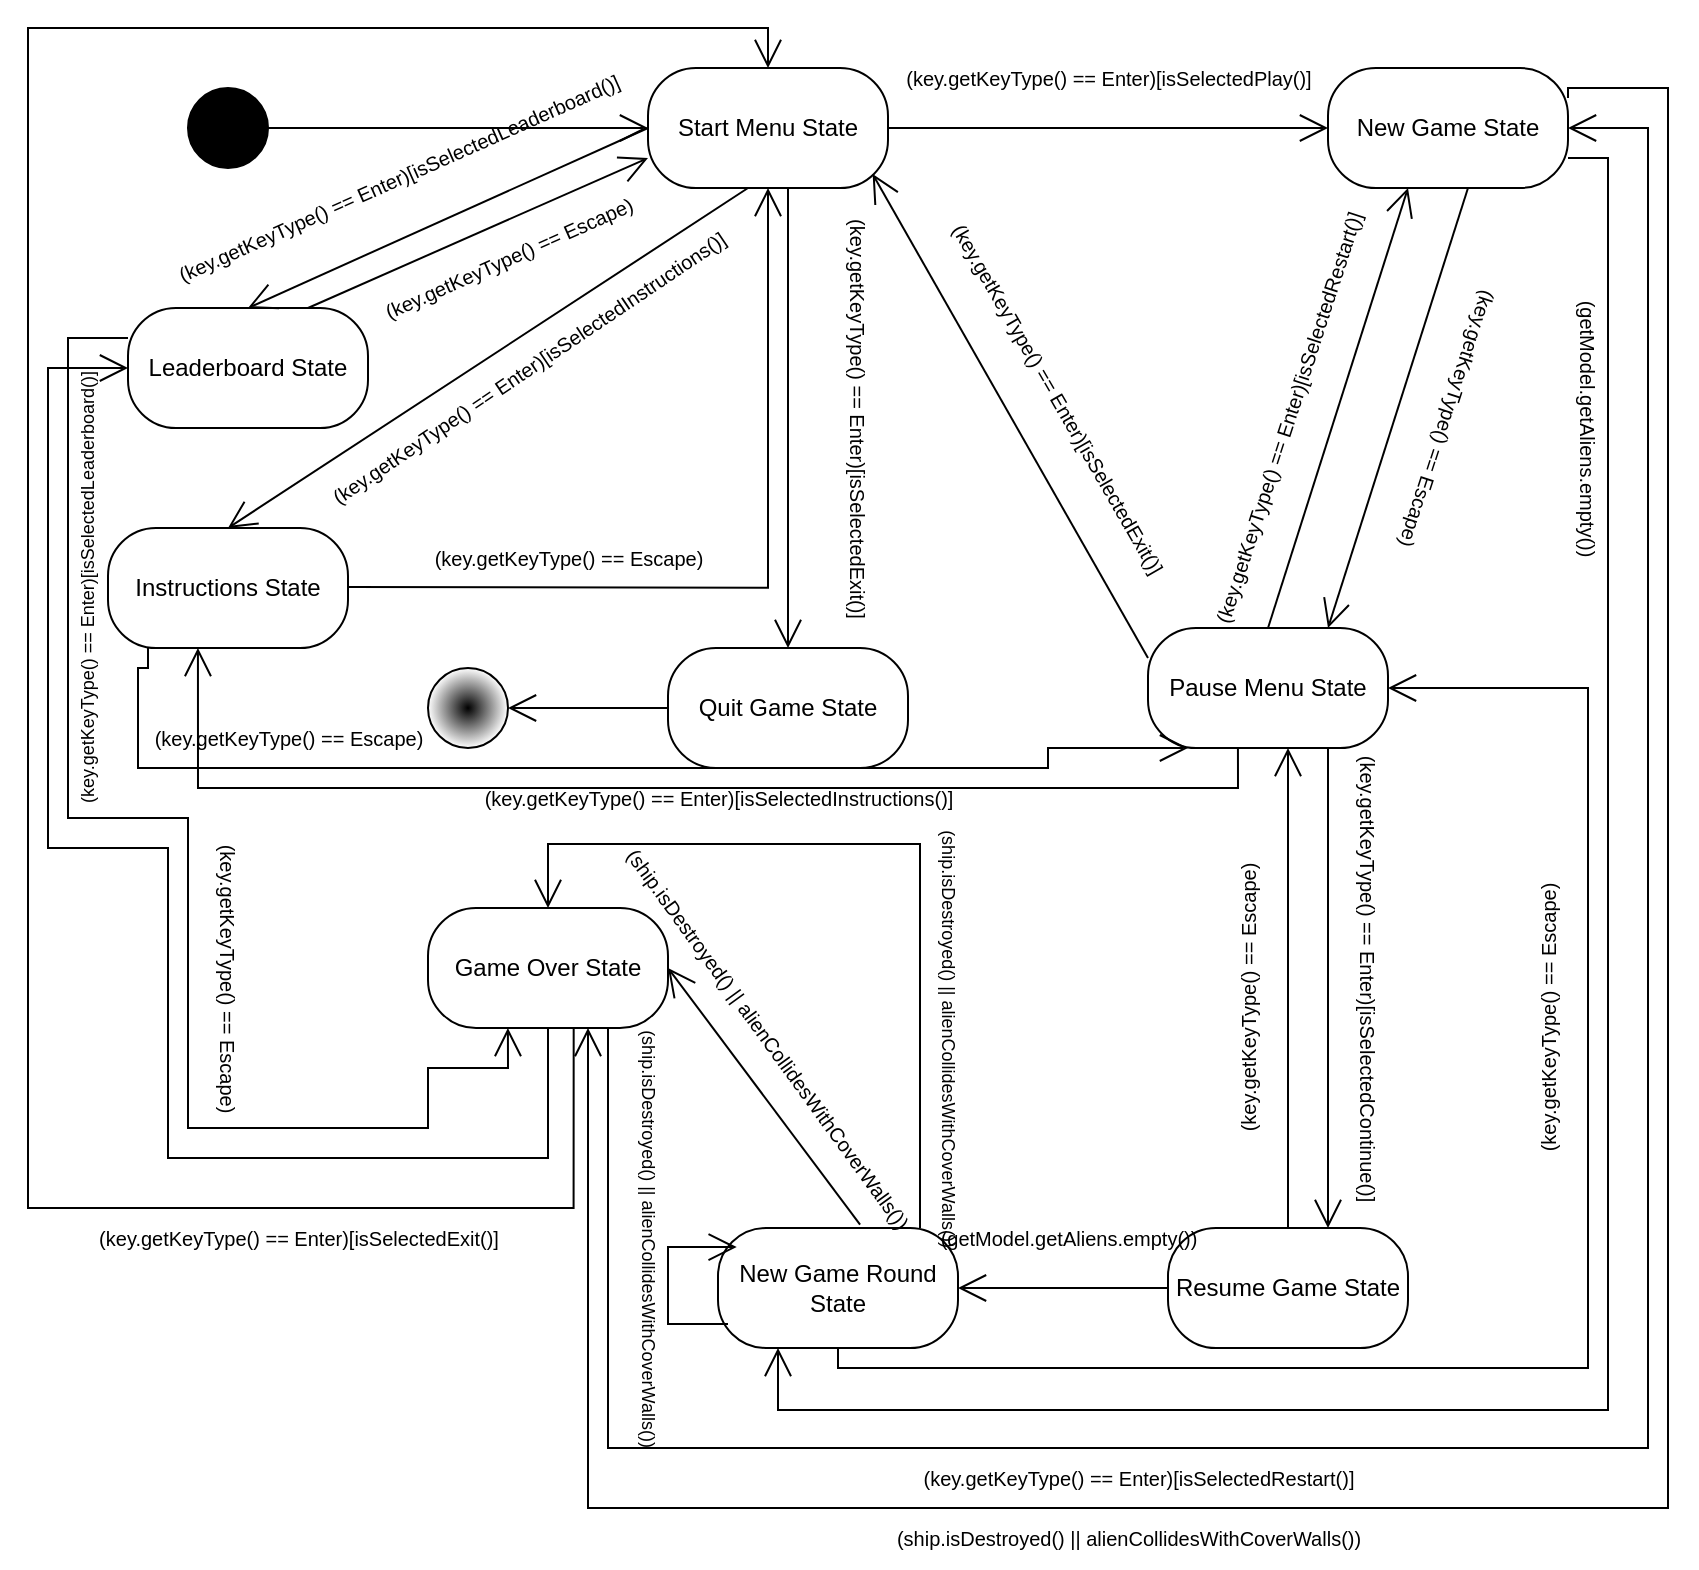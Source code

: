 <mxfile version="22.1.11" type="onedrive">
  <diagram name="Page-1" id="2YBvvXClWsGukQMizWep">
    <mxGraphModel dx="1500" dy="1857" grid="1" gridSize="10" guides="1" tooltips="1" connect="1" arrows="1" fold="1" page="1" pageScale="1" pageWidth="850" pageHeight="1100" background="#ffffff" math="0" shadow="0">
      <root>
        <mxCell id="0" />
        <mxCell id="1" parent="0" />
        <mxCell id="rudS7JQdlaALNOf9174r-44" value="" style="endArrow=open;endFill=1;endSize=12;html=1;rounded=0;exitX=0.75;exitY=1;exitDx=0;exitDy=0;edgeStyle=orthogonalEdgeStyle;elbow=vertical;entryX=1;entryY=0.5;entryDx=0;entryDy=0;" parent="1" source="rudS7JQdlaALNOf9174r-38" target="rudS7JQdlaALNOf9174r-2" edge="1">
          <mxGeometry width="160" relative="1" as="geometry">
            <mxPoint x="400" y="778" as="sourcePoint" />
            <mxPoint x="830" y="60" as="targetPoint" />
            <Array as="points">
              <mxPoint x="310" y="720" />
              <mxPoint x="830" y="720" />
              <mxPoint x="830" y="60" />
            </Array>
          </mxGeometry>
        </mxCell>
        <mxCell id="rudS7JQdlaALNOf9174r-42" value="" style="endArrow=open;endFill=1;endSize=12;html=1;rounded=0;exitX=0.607;exitY=1.007;exitDx=0;exitDy=0;exitPerimeter=0;edgeStyle=orthogonalEdgeStyle;entryX=0.5;entryY=0;entryDx=0;entryDy=0;" parent="1" source="rudS7JQdlaALNOf9174r-38" target="rudS7JQdlaALNOf9174r-1" edge="1">
          <mxGeometry width="160" relative="1" as="geometry">
            <mxPoint x="300.28" y="510.0" as="sourcePoint" />
            <mxPoint x="390" y="10" as="targetPoint" />
            <Array as="points">
              <mxPoint x="293" y="600" />
              <mxPoint x="20" y="600" />
              <mxPoint x="20" y="10" />
              <mxPoint x="390" y="10" />
            </Array>
          </mxGeometry>
        </mxCell>
        <mxCell id="rudS7JQdlaALNOf9174r-1" value="Start Menu State" style="rounded=1;whiteSpace=wrap;html=1;perimeter=rectanglePerimeter;arcSize=40;" parent="1" vertex="1">
          <mxGeometry x="330" y="30" width="120" height="60" as="geometry" />
        </mxCell>
        <mxCell id="rudS7JQdlaALNOf9174r-2" value="New Game State" style="rounded=1;whiteSpace=wrap;html=1;arcSize=40;" parent="1" vertex="1">
          <mxGeometry x="670" y="30" width="120" height="60" as="geometry" />
        </mxCell>
        <mxCell id="rudS7JQdlaALNOf9174r-3" value="" style="endArrow=open;endFill=1;endSize=12;html=1;rounded=0;entryX=0;entryY=0.5;entryDx=0;entryDy=0;" parent="1" source="rudS7JQdlaALNOf9174r-1" target="rudS7JQdlaALNOf9174r-2" edge="1">
          <mxGeometry width="160" relative="1" as="geometry">
            <mxPoint x="330" y="169.5" as="sourcePoint" />
            <mxPoint x="490" y="169.5" as="targetPoint" />
          </mxGeometry>
        </mxCell>
        <mxCell id="rudS7JQdlaALNOf9174r-4" value="&lt;font style=&quot;font-size: 10px;&quot;&gt;(key.getKeyType() == Enter)[isSelectedPlay()]&lt;/font&gt;" style="text;html=1;align=center;verticalAlign=middle;resizable=0;points=[];autosize=1;strokeColor=none;fillColor=none;" parent="1" vertex="1">
          <mxGeometry x="440" y="20" width="240" height="30" as="geometry" />
        </mxCell>
        <mxCell id="rudS7JQdlaALNOf9174r-6" value="Pause Menu State" style="rounded=1;whiteSpace=wrap;html=1;perimeter=rectanglePerimeter;arcSize=40;" parent="1" vertex="1">
          <mxGeometry x="580" y="310" width="120" height="60" as="geometry" />
        </mxCell>
        <mxCell id="rudS7JQdlaALNOf9174r-7" value="Leaderboard State" style="rounded=1;whiteSpace=wrap;html=1;perimeter=rectanglePerimeter;arcSize=40;" parent="1" vertex="1">
          <mxGeometry x="70" y="150" width="120" height="60" as="geometry" />
        </mxCell>
        <mxCell id="rudS7JQdlaALNOf9174r-8" value="" style="endArrow=open;endFill=1;endSize=12;html=1;rounded=0;entryX=0.5;entryY=0;entryDx=0;entryDy=0;exitX=0;exitY=0.5;exitDx=0;exitDy=0;" parent="1" source="rudS7JQdlaALNOf9174r-1" target="rudS7JQdlaALNOf9174r-7" edge="1">
          <mxGeometry width="160" relative="1" as="geometry">
            <mxPoint x="310" y="60" as="sourcePoint" />
            <mxPoint x="160" y="140.0" as="targetPoint" />
          </mxGeometry>
        </mxCell>
        <mxCell id="rudS7JQdlaALNOf9174r-11" value="Instructions State" style="rounded=1;whiteSpace=wrap;html=1;perimeter=rectanglePerimeter;arcSize=40;" parent="1" vertex="1">
          <mxGeometry x="60" y="260" width="120" height="60" as="geometry" />
        </mxCell>
        <mxCell id="rudS7JQdlaALNOf9174r-9" value="&lt;font style=&quot;font-size: 10px;&quot;&gt;(key.getKeyType() == Enter)[isSelectedLeaderboard()]&lt;/font&gt;" style="text;html=1;align=center;verticalAlign=middle;resizable=0;points=[];autosize=1;strokeColor=none;fillColor=none;rotation=336;" parent="1" vertex="1">
          <mxGeometry x="70" y="70" width="270" height="30" as="geometry" />
        </mxCell>
        <mxCell id="rudS7JQdlaALNOf9174r-12" value="" style="endArrow=open;endFill=1;endSize=12;html=1;rounded=0;entryX=0.5;entryY=0;entryDx=0;entryDy=0;" parent="1" target="rudS7JQdlaALNOf9174r-11" edge="1">
          <mxGeometry width="160" relative="1" as="geometry">
            <mxPoint x="380" y="90" as="sourcePoint" />
            <mxPoint x="200" y="180" as="targetPoint" />
          </mxGeometry>
        </mxCell>
        <mxCell id="rudS7JQdlaALNOf9174r-13" value="&lt;font style=&quot;font-size: 10px;&quot;&gt;(key.getKeyType() == Enter)[isSelectedInstructions()]&lt;/font&gt;" style="text;html=1;align=center;verticalAlign=middle;resizable=0;points=[];autosize=1;strokeColor=none;fillColor=none;rotation=326;" parent="1" vertex="1">
          <mxGeometry x="135" y="165" width="270" height="30" as="geometry" />
        </mxCell>
        <mxCell id="rudS7JQdlaALNOf9174r-15" value="Quit Game State" style="rounded=1;whiteSpace=wrap;html=1;perimeter=rectanglePerimeter;arcSize=40;" parent="1" vertex="1">
          <mxGeometry x="340" y="320" width="120" height="60" as="geometry" />
        </mxCell>
        <mxCell id="rudS7JQdlaALNOf9174r-16" value="" style="endArrow=open;endFill=1;endSize=12;html=1;rounded=0;entryX=0.5;entryY=0;entryDx=0;entryDy=0;" parent="1" target="rudS7JQdlaALNOf9174r-15" edge="1">
          <mxGeometry width="160" relative="1" as="geometry">
            <mxPoint x="400" y="90" as="sourcePoint" />
            <mxPoint x="380" y="255" as="targetPoint" />
          </mxGeometry>
        </mxCell>
        <mxCell id="rudS7JQdlaALNOf9174r-18" value="&lt;font style=&quot;font-size: 10px;&quot;&gt;(key.getKeyType() == Enter)[isSelectedExit()]&lt;/font&gt;" style="text;html=1;align=center;verticalAlign=middle;resizable=0;points=[];autosize=1;strokeColor=none;fillColor=none;rotation=90;" parent="1" vertex="1">
          <mxGeometry x="320" y="190" width="230" height="30" as="geometry" />
        </mxCell>
        <mxCell id="rudS7JQdlaALNOf9174r-19" value="" style="endArrow=open;endFill=1;endSize=12;html=1;rounded=0;entryX=0.75;entryY=0;entryDx=0;entryDy=0;exitX=0.25;exitY=1;exitDx=0;exitDy=0;" parent="1" target="rudS7JQdlaALNOf9174r-6" edge="1">
          <mxGeometry width="160" relative="1" as="geometry">
            <mxPoint x="740" y="90" as="sourcePoint" />
            <mxPoint x="680" y="270.0" as="targetPoint" />
          </mxGeometry>
        </mxCell>
        <mxCell id="rudS7JQdlaALNOf9174r-20" value="&lt;font style=&quot;font-size: 10px;&quot;&gt;(key.getKeyType() == Escape)&lt;/font&gt;" style="text;html=1;align=center;verticalAlign=middle;resizable=0;points=[];autosize=1;strokeColor=none;fillColor=none;rotation=108;" parent="1" vertex="1">
          <mxGeometry x="650" y="190" width="160" height="30" as="geometry" />
        </mxCell>
        <mxCell id="rudS7JQdlaALNOf9174r-22" value="&lt;font style=&quot;font-size: 10px;&quot;&gt;(key.getKeyType() == Enter)[isSelectedRestart()]&lt;/font&gt;" style="text;html=1;align=center;verticalAlign=middle;resizable=0;points=[];autosize=1;strokeColor=none;fillColor=none;rotation=288;" parent="1" vertex="1">
          <mxGeometry x="525" y="190" width="250" height="30" as="geometry" />
        </mxCell>
        <mxCell id="rudS7JQdlaALNOf9174r-23" value="" style="endArrow=open;endFill=1;endSize=12;html=1;rounded=0;entryX=0.5;entryY=1;entryDx=0;entryDy=0;exitX=0.5;exitY=0;exitDx=0;exitDy=0;" parent="1" source="rudS7JQdlaALNOf9174r-6" edge="1">
          <mxGeometry width="160" relative="1" as="geometry">
            <mxPoint x="650" y="270.0" as="sourcePoint" />
            <mxPoint x="710" y="90" as="targetPoint" />
            <Array as="points" />
          </mxGeometry>
        </mxCell>
        <mxCell id="rudS7JQdlaALNOf9174r-24" value="" style="endArrow=open;endFill=1;endSize=12;html=1;rounded=0;entryX=0.936;entryY=0.884;entryDx=0;entryDy=0;exitX=0;exitY=0.25;exitDx=0;exitDy=0;entryPerimeter=0;" parent="1" source="rudS7JQdlaALNOf9174r-6" target="rudS7JQdlaALNOf9174r-1" edge="1">
          <mxGeometry width="160" relative="1" as="geometry">
            <mxPoint x="510" y="340" as="sourcePoint" />
            <mxPoint x="580" y="120" as="targetPoint" />
            <Array as="points" />
          </mxGeometry>
        </mxCell>
        <mxCell id="rudS7JQdlaALNOf9174r-25" value="&lt;font style=&quot;font-size: 10px;&quot;&gt;(key.getKeyType() == Enter)[isSelectedExit()]&lt;/font&gt;" style="text;html=1;align=center;verticalAlign=middle;resizable=0;points=[];autosize=1;strokeColor=none;fillColor=none;rotation=60;" parent="1" vertex="1">
          <mxGeometry x="420" y="180" width="230" height="30" as="geometry" />
        </mxCell>
        <mxCell id="rudS7JQdlaALNOf9174r-26" value="" style="endArrow=open;endFill=1;endSize=12;html=1;rounded=0;exitX=0.5;exitY=1;exitDx=0;exitDy=0;edgeStyle=orthogonalEdgeStyle;entryX=0.5;entryY=1;entryDx=0;entryDy=0;" parent="1" edge="1">
          <mxGeometry width="160" relative="1" as="geometry">
            <mxPoint x="624.97" y="370" as="sourcePoint" />
            <mxPoint x="104.97" y="320" as="targetPoint" />
            <Array as="points">
              <mxPoint x="625" y="390" />
              <mxPoint x="105" y="390" />
            </Array>
          </mxGeometry>
        </mxCell>
        <mxCell id="rudS7JQdlaALNOf9174r-27" value="&lt;font style=&quot;font-size: 10px;&quot;&gt;(key.getKeyType() == Enter)[isSelectedInstructions()]&lt;/font&gt;" style="text;html=1;align=center;verticalAlign=middle;resizable=0;points=[];autosize=1;strokeColor=none;fillColor=none;rotation=0;" parent="1" vertex="1">
          <mxGeometry x="230" y="380" width="270" height="30" as="geometry" />
        </mxCell>
        <mxCell id="rudS7JQdlaALNOf9174r-28" value="" style="endArrow=open;endFill=1;endSize=12;html=1;rounded=0;exitX=0.25;exitY=1;exitDx=0;exitDy=0;" parent="1" edge="1">
          <mxGeometry width="160" relative="1" as="geometry">
            <mxPoint x="670" y="370" as="sourcePoint" />
            <mxPoint x="670" y="610" as="targetPoint" />
          </mxGeometry>
        </mxCell>
        <mxCell id="rudS7JQdlaALNOf9174r-29" value="Resume Game State" style="rounded=1;whiteSpace=wrap;html=1;perimeter=rectanglePerimeter;arcSize=40;" parent="1" vertex="1">
          <mxGeometry x="590" y="610" width="120" height="60" as="geometry" />
        </mxCell>
        <mxCell id="rudS7JQdlaALNOf9174r-31" value="" style="endArrow=open;endFill=1;endSize=12;html=1;rounded=0;entryX=0.75;entryY=1;entryDx=0;entryDy=0;exitX=0.5;exitY=0;exitDx=0;exitDy=0;" parent="1" source="rudS7JQdlaALNOf9174r-29" edge="1">
          <mxGeometry width="160" relative="1" as="geometry">
            <mxPoint x="650.76" y="599.88" as="sourcePoint" />
            <mxPoint x="650" y="370" as="targetPoint" />
          </mxGeometry>
        </mxCell>
        <mxCell id="rudS7JQdlaALNOf9174r-32" value="&lt;font style=&quot;font-size: 10px;&quot;&gt;(key.getKeyType() == Enter)[isSelectedContinue()]&lt;/font&gt;" style="text;html=1;align=center;verticalAlign=middle;resizable=0;points=[];autosize=1;strokeColor=none;fillColor=none;rotation=90;" parent="1" vertex="1">
          <mxGeometry x="560" y="470" width="260" height="30" as="geometry" />
        </mxCell>
        <mxCell id="rudS7JQdlaALNOf9174r-33" value="&lt;font style=&quot;font-size: 10px;&quot;&gt;(key.getKeyType() == Escape)&lt;/font&gt;" style="text;html=1;align=center;verticalAlign=middle;resizable=0;points=[];autosize=1;strokeColor=none;fillColor=none;rotation=270;" parent="1" vertex="1">
          <mxGeometry x="550" y="480" width="160" height="30" as="geometry" />
        </mxCell>
        <mxCell id="rudS7JQdlaALNOf9174r-35" value="New Game Round State" style="rounded=1;whiteSpace=wrap;html=1;perimeter=rectanglePerimeter;arcSize=40;" parent="1" vertex="1">
          <mxGeometry x="365" y="610" width="120" height="60" as="geometry" />
        </mxCell>
        <mxCell id="rudS7JQdlaALNOf9174r-36" value="" style="endArrow=open;endFill=1;endSize=12;html=1;rounded=0;exitX=0.5;exitY=1;exitDx=0;exitDy=0;edgeStyle=orthogonalEdgeStyle;entryX=1;entryY=0.5;entryDx=0;entryDy=0;" parent="1" source="rudS7JQdlaALNOf9174r-35" target="rudS7JQdlaALNOf9174r-6" edge="1">
          <mxGeometry width="160" relative="1" as="geometry">
            <mxPoint x="330" y="800" as="sourcePoint" />
            <mxPoint x="800" y="530" as="targetPoint" />
            <Array as="points">
              <mxPoint x="425" y="680" />
              <mxPoint x="800" y="680" />
              <mxPoint x="800" y="340" />
            </Array>
          </mxGeometry>
        </mxCell>
        <mxCell id="rudS7JQdlaALNOf9174r-37" value="&lt;font style=&quot;font-size: 10px;&quot;&gt;(key.getKeyType() == Escape)&lt;/font&gt;" style="text;html=1;align=center;verticalAlign=middle;resizable=0;points=[];autosize=1;strokeColor=none;fillColor=none;rotation=270;" parent="1" vertex="1">
          <mxGeometry x="700" y="490" width="160" height="30" as="geometry" />
        </mxCell>
        <mxCell id="rudS7JQdlaALNOf9174r-38" value="Game Over State" style="rounded=1;whiteSpace=wrap;html=1;perimeter=rectanglePerimeter;arcSize=40;" parent="1" vertex="1">
          <mxGeometry x="220" y="450" width="120" height="60" as="geometry" />
        </mxCell>
        <mxCell id="rudS7JQdlaALNOf9174r-39" value="" style="endArrow=open;endFill=1;endSize=12;html=1;rounded=0;exitX=0.592;exitY=-0.028;exitDx=0;exitDy=0;entryX=0.75;entryY=1;entryDx=0;entryDy=0;exitPerimeter=0;" parent="1" source="rudS7JQdlaALNOf9174r-35" edge="1">
          <mxGeometry width="160" relative="1" as="geometry">
            <mxPoint x="515" y="580" as="sourcePoint" />
            <mxPoint x="340" y="480" as="targetPoint" />
          </mxGeometry>
        </mxCell>
        <mxCell id="rudS7JQdlaALNOf9174r-41" value="" style="endArrow=open;endFill=1;endSize=12;html=1;rounded=0;exitX=0.5;exitY=1;exitDx=0;exitDy=0;edgeStyle=orthogonalEdgeStyle;entryX=0;entryY=0.5;entryDx=0;entryDy=0;" parent="1" source="rudS7JQdlaALNOf9174r-38" target="rudS7JQdlaALNOf9174r-7" edge="1">
          <mxGeometry width="160" relative="1" as="geometry">
            <mxPoint x="275" y="650" as="sourcePoint" />
            <mxPoint x="50" y="180" as="targetPoint" />
            <Array as="points">
              <mxPoint x="280" y="575" />
              <mxPoint x="90" y="575" />
              <mxPoint x="90" y="420" />
              <mxPoint x="30" y="420" />
              <mxPoint x="30" y="180" />
            </Array>
          </mxGeometry>
        </mxCell>
        <mxCell id="rudS7JQdlaALNOf9174r-46" value="&lt;font style=&quot;font-size: 10px;&quot;&gt;(key.getKeyType() == Enter)[isSelectedRestart()]&lt;/font&gt;" style="text;html=1;align=center;verticalAlign=middle;resizable=0;points=[];autosize=1;strokeColor=none;fillColor=none;rotation=0;" parent="1" vertex="1">
          <mxGeometry x="450" y="720" width="250" height="30" as="geometry" />
        </mxCell>
        <mxCell id="rudS7JQdlaALNOf9174r-47" value="&lt;font style=&quot;font-size: 10px;&quot;&gt;(key.getKeyType() == Enter)[isSelectedExit()]&lt;/font&gt;" style="text;html=1;align=center;verticalAlign=middle;resizable=0;points=[];autosize=1;strokeColor=none;fillColor=none;rotation=0;" parent="1" vertex="1">
          <mxGeometry x="40" y="600" width="230" height="30" as="geometry" />
        </mxCell>
        <mxCell id="rudS7JQdlaALNOf9174r-48" value="" style="endArrow=open;endFill=1;endSize=12;html=1;rounded=0;exitX=0;exitY=0.5;exitDx=0;exitDy=0;" parent="1" source="rudS7JQdlaALNOf9174r-29" edge="1">
          <mxGeometry width="160" relative="1" as="geometry">
            <mxPoint x="633" y="660" as="sourcePoint" />
            <mxPoint x="485" y="640" as="targetPoint" />
          </mxGeometry>
        </mxCell>
        <mxCell id="rudS7JQdlaALNOf9174r-49" value="&lt;font style=&quot;font-size: 10px;&quot;&gt;(getModel.getAliens.empty())&lt;/font&gt;" style="text;html=1;align=center;verticalAlign=middle;resizable=0;points=[];autosize=1;strokeColor=none;fillColor=none;rotation=0;" parent="1" vertex="1">
          <mxGeometry x="460" y="600" width="160" height="30" as="geometry" />
        </mxCell>
        <mxCell id="rudS7JQdlaALNOf9174r-50" value="&lt;font style=&quot;font-size: 10px;&quot;&gt;(getModel.getAliens.empty())&lt;/font&gt;" style="text;html=1;align=center;verticalAlign=middle;resizable=0;points=[];autosize=1;strokeColor=none;fillColor=none;rotation=90;" parent="1" vertex="1">
          <mxGeometry x="720" y="195" width="160" height="30" as="geometry" />
        </mxCell>
        <mxCell id="rudS7JQdlaALNOf9174r-52" value="" style="endArrow=open;endFill=1;endSize=12;html=1;rounded=0;edgeStyle=orthogonalEdgeStyle;elbow=vertical;entryX=0.25;entryY=1;entryDx=0;entryDy=0;" parent="1" target="rudS7JQdlaALNOf9174r-35" edge="1">
          <mxGeometry width="160" relative="1" as="geometry">
            <mxPoint x="790" y="75" as="sourcePoint" />
            <mxPoint x="420" y="700" as="targetPoint" />
            <Array as="points">
              <mxPoint x="810" y="75" />
              <mxPoint x="810" y="701" />
              <mxPoint x="395" y="701" />
            </Array>
          </mxGeometry>
        </mxCell>
        <mxCell id="rudS7JQdlaALNOf9174r-55" value="&lt;font style=&quot;font-size: 10px;&quot;&gt;(ship.isDestroyed() || alienCollidesWithCoverWalls())&lt;/font&gt;" style="text;html=1;align=center;verticalAlign=middle;resizable=0;points=[];autosize=1;strokeColor=none;fillColor=none;rotation=54;" parent="1" vertex="1">
          <mxGeometry x="260" y="500" width="260" height="30" as="geometry" />
        </mxCell>
        <mxCell id="rudS7JQdlaALNOf9174r-56" value="" style="endArrow=open;endFill=1;endSize=12;html=1;rounded=0;entryX=0;entryY=0.75;entryDx=0;entryDy=0;exitX=0.75;exitY=0;exitDx=0;exitDy=0;" parent="1" source="rudS7JQdlaALNOf9174r-7" target="rudS7JQdlaALNOf9174r-1" edge="1">
          <mxGeometry width="160" relative="1" as="geometry">
            <mxPoint x="140" y="160" as="sourcePoint" />
            <mxPoint x="340" y="70" as="targetPoint" />
          </mxGeometry>
        </mxCell>
        <mxCell id="rudS7JQdlaALNOf9174r-57" value="&lt;font style=&quot;font-size: 10px;&quot;&gt;(key.getKeyType() == Escape)&lt;/font&gt;" style="text;html=1;align=center;verticalAlign=middle;resizable=0;points=[];autosize=1;strokeColor=none;fillColor=none;rotation=336;" parent="1" vertex="1">
          <mxGeometry x="180" y="110" width="160" height="30" as="geometry" />
        </mxCell>
        <mxCell id="rudS7JQdlaALNOf9174r-58" value="" style="endArrow=open;endFill=1;endSize=12;html=1;rounded=0;exitX=0;exitY=0.25;exitDx=0;exitDy=0;edgeStyle=orthogonalEdgeStyle;entryX=0.25;entryY=1;entryDx=0;entryDy=0;" parent="1" source="rudS7JQdlaALNOf9174r-7" edge="1">
          <mxGeometry width="160" relative="1" as="geometry">
            <mxPoint x="79.9" y="165" as="sourcePoint" />
            <mxPoint x="259.95" y="510" as="targetPoint" />
            <Array as="points">
              <mxPoint x="40" y="165" />
              <mxPoint x="40" y="405" />
              <mxPoint x="100" y="405" />
              <mxPoint x="100" y="560" />
              <mxPoint x="220" y="560" />
              <mxPoint x="220" y="530" />
              <mxPoint x="260" y="530" />
            </Array>
          </mxGeometry>
        </mxCell>
        <mxCell id="rudS7JQdlaALNOf9174r-59" value="&lt;font style=&quot;font-size: 10px;&quot;&gt;(key.getKeyType() == Escape)&lt;/font&gt;" style="text;html=1;align=center;verticalAlign=middle;resizable=0;points=[];autosize=1;strokeColor=none;fillColor=none;rotation=90;" parent="1" vertex="1">
          <mxGeometry x="40" y="470" width="160" height="30" as="geometry" />
        </mxCell>
        <mxCell id="rudS7JQdlaALNOf9174r-61" value="" style="ellipse;whiteSpace=wrap;html=1;aspect=fixed;gradientColor=none;gradientDirection=radial;fillStyle=solid;fillColor=#000000;" parent="1" vertex="1">
          <mxGeometry x="100" y="40" width="40" height="40" as="geometry" />
        </mxCell>
        <mxCell id="rudS7JQdlaALNOf9174r-62" value="" style="endArrow=open;endFill=1;endSize=12;html=1;rounded=0;exitX=1;exitY=0.5;exitDx=0;exitDy=0;edgeStyle=elbowEdgeStyle;elbow=vertical;entryX=0;entryY=0.5;entryDx=0;entryDy=0;" parent="1" source="rudS7JQdlaALNOf9174r-61" target="rudS7JQdlaALNOf9174r-1" edge="1">
          <mxGeometry width="160" relative="1" as="geometry">
            <mxPoint x="270" y="30" as="sourcePoint" />
            <mxPoint x="330" y="50" as="targetPoint" />
          </mxGeometry>
        </mxCell>
        <mxCell id="rudS7JQdlaALNOf9174r-64" value="" style="ellipse;whiteSpace=wrap;html=1;aspect=fixed;gradientColor=#FFFFFF;gradientDirection=radial;fillStyle=solid;fillColor=#000000;" parent="1" vertex="1">
          <mxGeometry x="220" y="330" width="40" height="40" as="geometry" />
        </mxCell>
        <mxCell id="rudS7JQdlaALNOf9174r-65" value="" style="endArrow=open;endFill=1;endSize=12;html=1;rounded=0;exitX=0;exitY=0.5;exitDx=0;exitDy=0;edgeStyle=elbowEdgeStyle;elbow=vertical;entryX=1;entryY=0.5;entryDx=0;entryDy=0;" parent="1" source="rudS7JQdlaALNOf9174r-15" target="rudS7JQdlaALNOf9174r-64" edge="1">
          <mxGeometry width="160" relative="1" as="geometry">
            <mxPoint x="280" y="349.58" as="sourcePoint" />
            <mxPoint x="410" y="349.58" as="targetPoint" />
          </mxGeometry>
        </mxCell>
        <mxCell id="rudS7JQdlaALNOf9174r-66" value="&lt;font style=&quot;font-size: 9px;&quot;&gt;(key.getKeyType() == Enter)[isSelectedLeaderboard()]&lt;/font&gt;" style="text;html=1;align=center;verticalAlign=middle;resizable=0;points=[];autosize=1;strokeColor=none;fillColor=none;rotation=270;fontSize=9;" parent="1" vertex="1">
          <mxGeometry x="-65" y="280" width="230" height="20" as="geometry" />
        </mxCell>
        <mxCell id="rudS7JQdlaALNOf9174r-69" value="" style="endArrow=open;endFill=1;endSize=12;html=1;rounded=0;edgeStyle=orthogonalEdgeStyle;entryX=0.5;entryY=1;entryDx=0;entryDy=0;" parent="1" target="rudS7JQdlaALNOf9174r-1" edge="1">
          <mxGeometry width="160" relative="1" as="geometry">
            <mxPoint x="180" y="289.44" as="sourcePoint" />
            <mxPoint x="390" y="290" as="targetPoint" />
          </mxGeometry>
        </mxCell>
        <mxCell id="rudS7JQdlaALNOf9174r-70" value="&lt;font style=&quot;font-size: 10px;&quot;&gt;(key.getKeyType() == Escape)&lt;/font&gt;" style="text;html=1;align=center;verticalAlign=middle;resizable=0;points=[];autosize=1;strokeColor=none;fillColor=none;rotation=0;" parent="1" vertex="1">
          <mxGeometry x="210" y="260" width="160" height="30" as="geometry" />
        </mxCell>
        <mxCell id="rudS7JQdlaALNOf9174r-71" value="" style="endArrow=open;endFill=1;endSize=12;html=1;rounded=0;exitX=0.25;exitY=1;exitDx=0;exitDy=0;edgeStyle=orthogonalEdgeStyle;entryX=0.25;entryY=1;entryDx=0;entryDy=0;" parent="1" edge="1">
          <mxGeometry width="160" relative="1" as="geometry">
            <mxPoint x="80" y="320" as="sourcePoint" />
            <mxPoint x="600" y="370" as="targetPoint" />
            <Array as="points">
              <mxPoint x="80" y="330" />
              <mxPoint x="75" y="330" />
              <mxPoint x="75" y="380" />
              <mxPoint x="530" y="380" />
              <mxPoint x="530" y="370" />
            </Array>
          </mxGeometry>
        </mxCell>
        <mxCell id="rudS7JQdlaALNOf9174r-72" value="&lt;font style=&quot;font-size: 10px;&quot;&gt;(key.getKeyType() == Escape)&lt;/font&gt;" style="text;html=1;align=center;verticalAlign=middle;resizable=0;points=[];autosize=1;strokeColor=none;fillColor=none;rotation=0;" parent="1" vertex="1">
          <mxGeometry x="70" y="350" width="160" height="30" as="geometry" />
        </mxCell>
        <mxCell id="rudS7JQdlaALNOf9174r-74" value="" style="endArrow=open;endFill=1;endSize=12;html=1;rounded=0;edgeStyle=orthogonalEdgeStyle;elbow=vertical;entryX=1;entryY=0.5;entryDx=0;entryDy=0;exitX=1;exitY=0.25;exitDx=0;exitDy=0;" parent="1" source="rudS7JQdlaALNOf9174r-2" edge="1">
          <mxGeometry width="160" relative="1" as="geometry">
            <mxPoint x="790" y="40" as="sourcePoint" />
            <mxPoint x="300" y="510" as="targetPoint" />
            <Array as="points">
              <mxPoint x="790" y="40" />
              <mxPoint x="840" y="40" />
              <mxPoint x="840" y="750" />
              <mxPoint x="300" y="750" />
            </Array>
          </mxGeometry>
        </mxCell>
        <mxCell id="rudS7JQdlaALNOf9174r-75" value="&lt;font style=&quot;font-size: 10px;&quot;&gt;(ship.isDestroyed() || alienCollidesWithCoverWalls())&lt;/font&gt;" style="text;html=1;align=center;verticalAlign=middle;resizable=0;points=[];autosize=1;strokeColor=none;fillColor=none;rotation=0;" parent="1" vertex="1">
          <mxGeometry x="440" y="750" width="260" height="30" as="geometry" />
        </mxCell>
        <mxCell id="rudS7JQdlaALNOf9174r-76" value="" style="endArrow=open;endFill=1;endSize=12;html=1;rounded=0;exitX=0.592;exitY=-0.028;exitDx=0;exitDy=0;exitPerimeter=0;edgeStyle=orthogonalEdgeStyle;entryX=0.078;entryY=0.159;entryDx=0;entryDy=0;entryPerimeter=0;" parent="1" target="rudS7JQdlaALNOf9174r-35" edge="1">
          <mxGeometry width="160" relative="1" as="geometry">
            <mxPoint x="370" y="658" as="sourcePoint" />
            <mxPoint x="350" y="620" as="targetPoint" />
            <Array as="points">
              <mxPoint x="340" y="658" />
              <mxPoint x="340" y="620" />
            </Array>
          </mxGeometry>
        </mxCell>
        <mxCell id="rudS7JQdlaALNOf9174r-77" value="&lt;font style=&quot;font-size: 9px;&quot;&gt;(ship.isDestroyed() || alienCollidesWithCoverWalls())&lt;/font&gt;" style="text;html=1;align=center;verticalAlign=middle;resizable=0;points=[];autosize=1;strokeColor=none;fillColor=none;rotation=90;fontSize=9;" parent="1" vertex="1">
          <mxGeometry x="220" y="605" width="220" height="20" as="geometry" />
        </mxCell>
        <mxCell id="6zHfRwmTzXNbNDf6TCr5-49" value="" style="endArrow=open;endFill=1;endSize=12;html=1;rounded=0;exitX=0.592;exitY=-0.028;exitDx=0;exitDy=0;exitPerimeter=0;edgeStyle=orthogonalEdgeStyle;entryX=0.5;entryY=0;entryDx=0;entryDy=0;" edge="1" parent="1" target="rudS7JQdlaALNOf9174r-38">
          <mxGeometry width="160" relative="1" as="geometry">
            <mxPoint x="466" y="610" as="sourcePoint" />
            <mxPoint x="456" y="440" as="targetPoint" />
            <Array as="points">
              <mxPoint x="466" y="418" />
              <mxPoint x="280" y="418" />
            </Array>
          </mxGeometry>
        </mxCell>
        <mxCell id="6zHfRwmTzXNbNDf6TCr5-50" value="&lt;font style=&quot;font-size: 9px;&quot;&gt;(ship.isDestroyed() || alienCollidesWithCoverWalls())&lt;/font&gt;" style="text;html=1;align=center;verticalAlign=middle;resizable=0;points=[];autosize=1;strokeColor=none;fillColor=none;rotation=90;fontSize=9;" vertex="1" parent="1">
          <mxGeometry x="370" y="505" width="220" height="20" as="geometry" />
        </mxCell>
      </root>
    </mxGraphModel>
  </diagram>
</mxfile>
